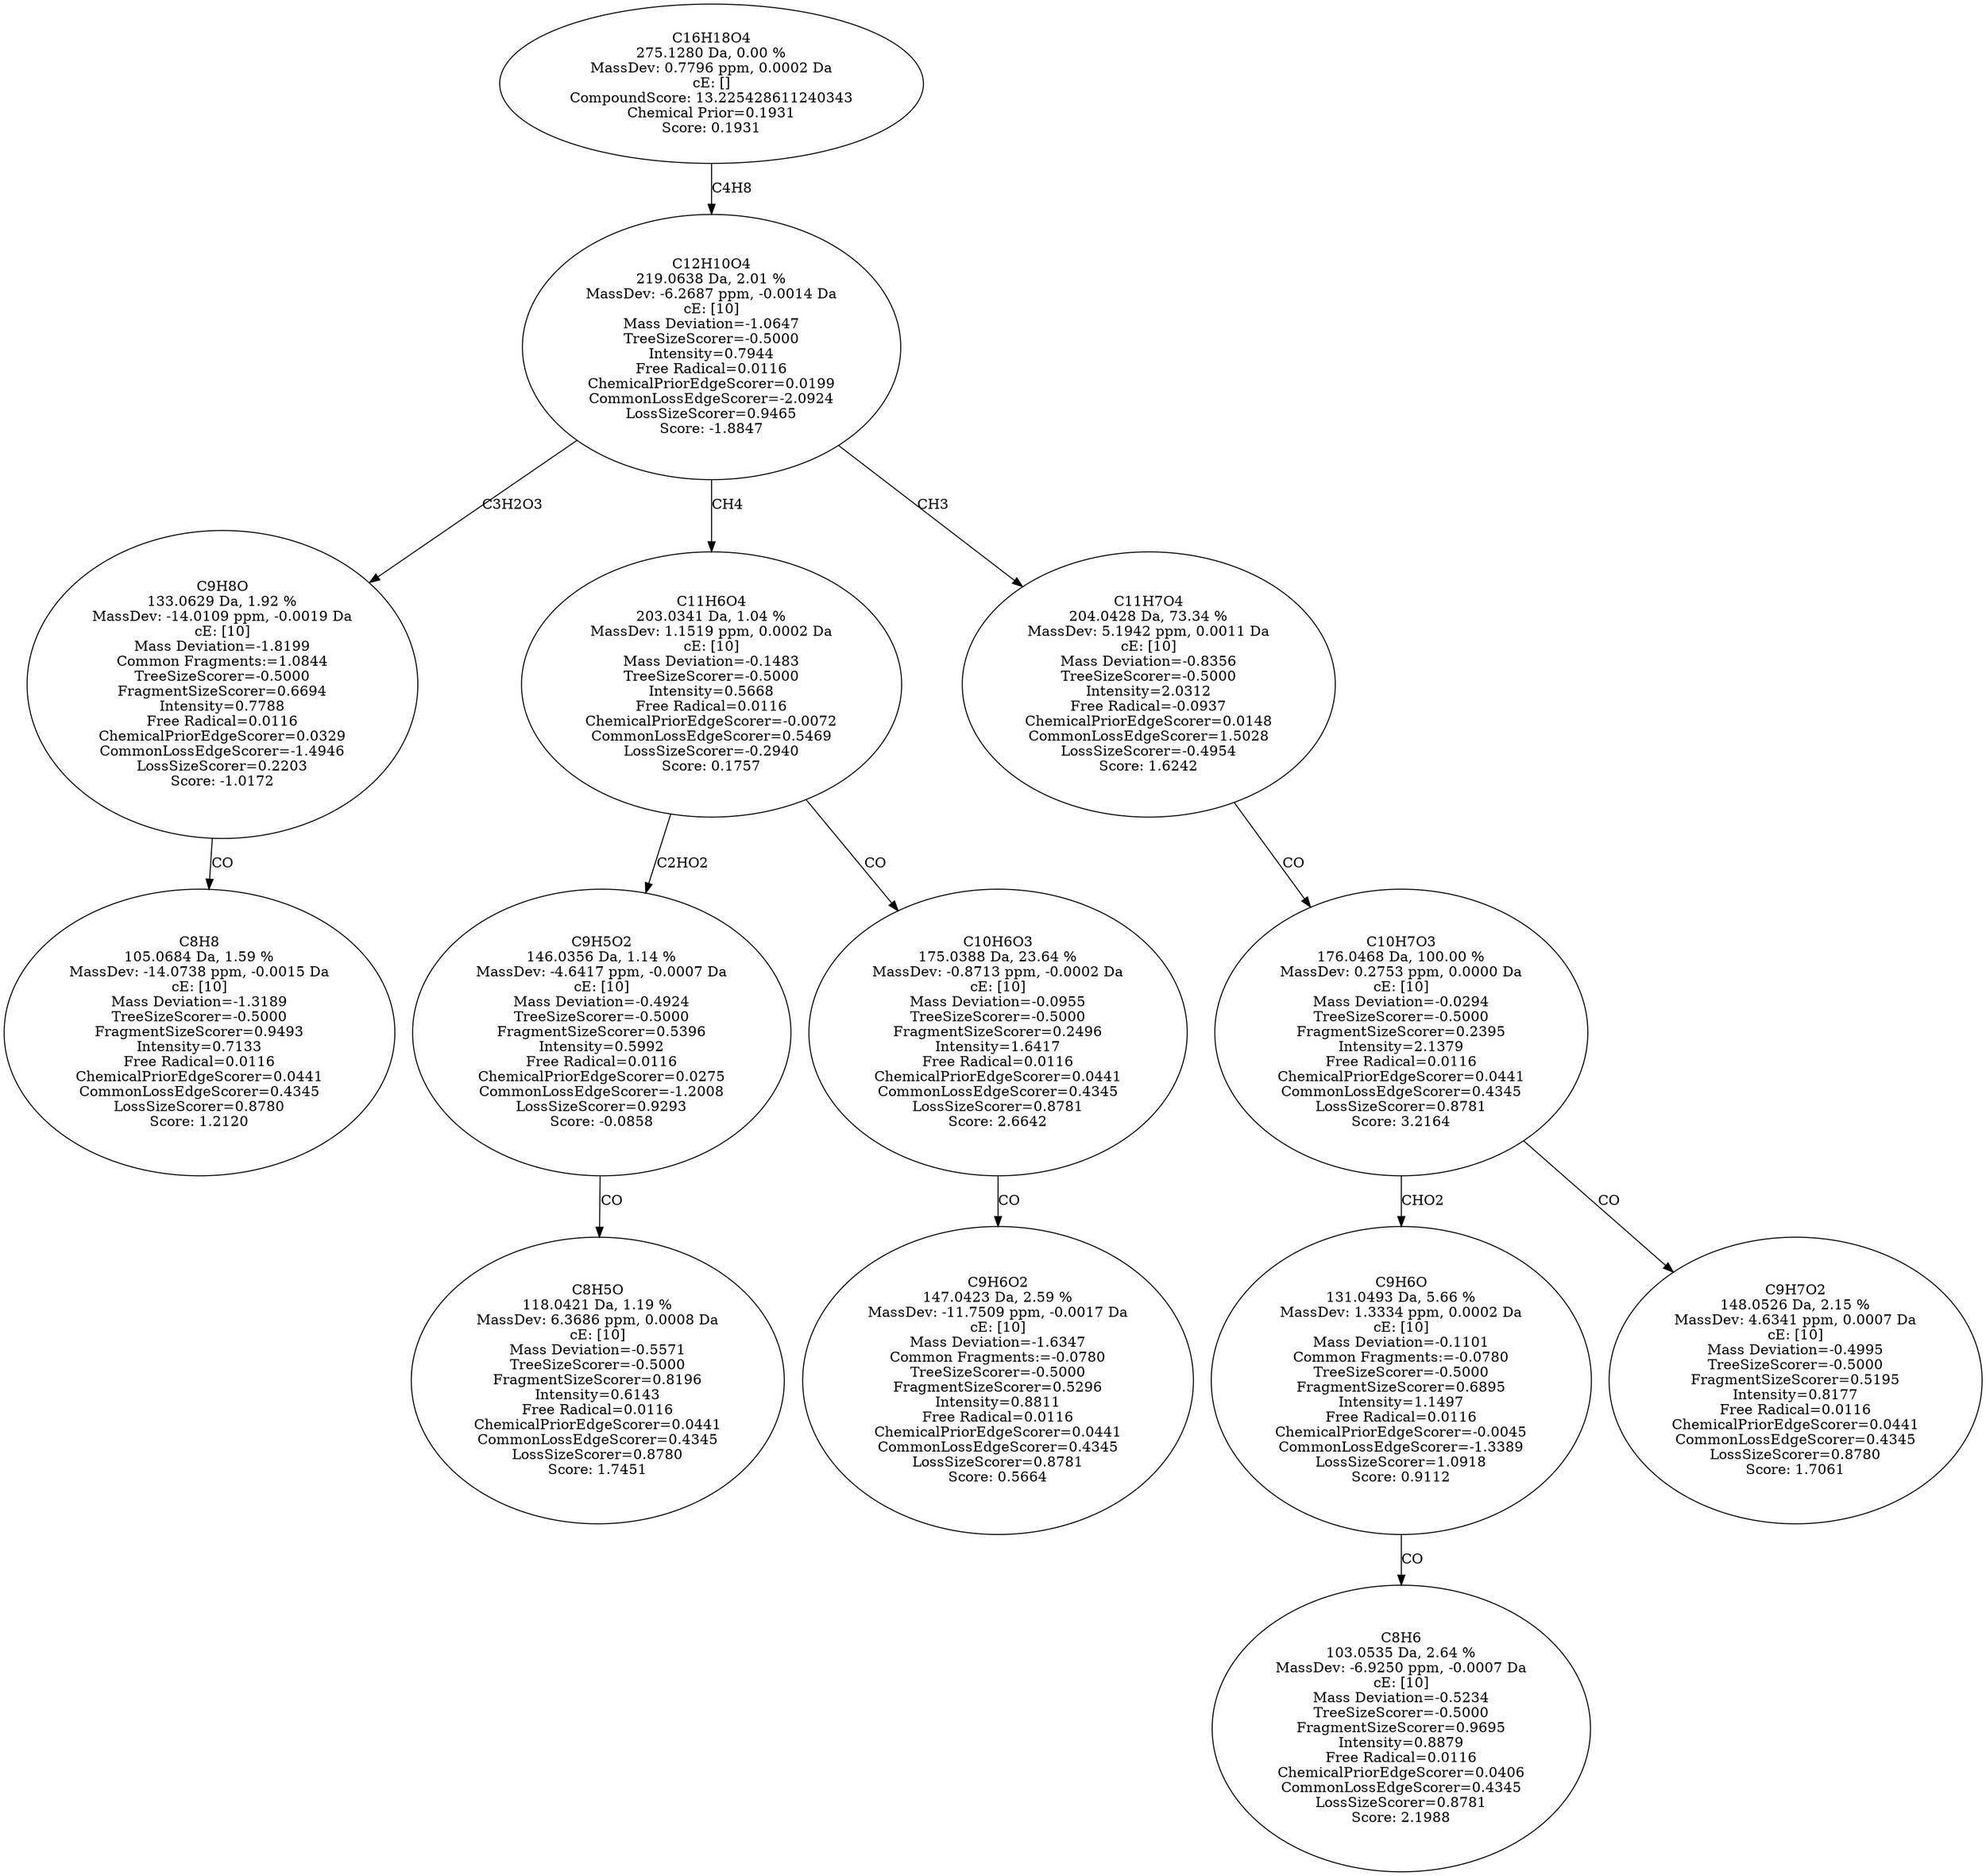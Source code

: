 strict digraph {
v1 [label="C8H8\n105.0684 Da, 1.59 %\nMassDev: -14.0738 ppm, -0.0015 Da\ncE: [10]\nMass Deviation=-1.3189\nTreeSizeScorer=-0.5000\nFragmentSizeScorer=0.9493\nIntensity=0.7133\nFree Radical=0.0116\nChemicalPriorEdgeScorer=0.0441\nCommonLossEdgeScorer=0.4345\nLossSizeScorer=0.8780\nScore: 1.2120"];
v2 [label="C9H8O\n133.0629 Da, 1.92 %\nMassDev: -14.0109 ppm, -0.0019 Da\ncE: [10]\nMass Deviation=-1.8199\nCommon Fragments:=1.0844\nTreeSizeScorer=-0.5000\nFragmentSizeScorer=0.6694\nIntensity=0.7788\nFree Radical=0.0116\nChemicalPriorEdgeScorer=0.0329\nCommonLossEdgeScorer=-1.4946\nLossSizeScorer=0.2203\nScore: -1.0172"];
v3 [label="C8H5O\n118.0421 Da, 1.19 %\nMassDev: 6.3686 ppm, 0.0008 Da\ncE: [10]\nMass Deviation=-0.5571\nTreeSizeScorer=-0.5000\nFragmentSizeScorer=0.8196\nIntensity=0.6143\nFree Radical=0.0116\nChemicalPriorEdgeScorer=0.0441\nCommonLossEdgeScorer=0.4345\nLossSizeScorer=0.8780\nScore: 1.7451"];
v4 [label="C9H5O2\n146.0356 Da, 1.14 %\nMassDev: -4.6417 ppm, -0.0007 Da\ncE: [10]\nMass Deviation=-0.4924\nTreeSizeScorer=-0.5000\nFragmentSizeScorer=0.5396\nIntensity=0.5992\nFree Radical=0.0116\nChemicalPriorEdgeScorer=0.0275\nCommonLossEdgeScorer=-1.2008\nLossSizeScorer=0.9293\nScore: -0.0858"];
v5 [label="C9H6O2\n147.0423 Da, 2.59 %\nMassDev: -11.7509 ppm, -0.0017 Da\ncE: [10]\nMass Deviation=-1.6347\nCommon Fragments:=-0.0780\nTreeSizeScorer=-0.5000\nFragmentSizeScorer=0.5296\nIntensity=0.8811\nFree Radical=0.0116\nChemicalPriorEdgeScorer=0.0441\nCommonLossEdgeScorer=0.4345\nLossSizeScorer=0.8781\nScore: 0.5664"];
v6 [label="C10H6O3\n175.0388 Da, 23.64 %\nMassDev: -0.8713 ppm, -0.0002 Da\ncE: [10]\nMass Deviation=-0.0955\nTreeSizeScorer=-0.5000\nFragmentSizeScorer=0.2496\nIntensity=1.6417\nFree Radical=0.0116\nChemicalPriorEdgeScorer=0.0441\nCommonLossEdgeScorer=0.4345\nLossSizeScorer=0.8781\nScore: 2.6642"];
v7 [label="C11H6O4\n203.0341 Da, 1.04 %\nMassDev: 1.1519 ppm, 0.0002 Da\ncE: [10]\nMass Deviation=-0.1483\nTreeSizeScorer=-0.5000\nIntensity=0.5668\nFree Radical=0.0116\nChemicalPriorEdgeScorer=-0.0072\nCommonLossEdgeScorer=0.5469\nLossSizeScorer=-0.2940\nScore: 0.1757"];
v8 [label="C8H6\n103.0535 Da, 2.64 %\nMassDev: -6.9250 ppm, -0.0007 Da\ncE: [10]\nMass Deviation=-0.5234\nTreeSizeScorer=-0.5000\nFragmentSizeScorer=0.9695\nIntensity=0.8879\nFree Radical=0.0116\nChemicalPriorEdgeScorer=0.0406\nCommonLossEdgeScorer=0.4345\nLossSizeScorer=0.8781\nScore: 2.1988"];
v9 [label="C9H6O\n131.0493 Da, 5.66 %\nMassDev: 1.3334 ppm, 0.0002 Da\ncE: [10]\nMass Deviation=-0.1101\nCommon Fragments:=-0.0780\nTreeSizeScorer=-0.5000\nFragmentSizeScorer=0.6895\nIntensity=1.1497\nFree Radical=0.0116\nChemicalPriorEdgeScorer=-0.0045\nCommonLossEdgeScorer=-1.3389\nLossSizeScorer=1.0918\nScore: 0.9112"];
v10 [label="C9H7O2\n148.0526 Da, 2.15 %\nMassDev: 4.6341 ppm, 0.0007 Da\ncE: [10]\nMass Deviation=-0.4995\nTreeSizeScorer=-0.5000\nFragmentSizeScorer=0.5195\nIntensity=0.8177\nFree Radical=0.0116\nChemicalPriorEdgeScorer=0.0441\nCommonLossEdgeScorer=0.4345\nLossSizeScorer=0.8780\nScore: 1.7061"];
v11 [label="C10H7O3\n176.0468 Da, 100.00 %\nMassDev: 0.2753 ppm, 0.0000 Da\ncE: [10]\nMass Deviation=-0.0294\nTreeSizeScorer=-0.5000\nFragmentSizeScorer=0.2395\nIntensity=2.1379\nFree Radical=0.0116\nChemicalPriorEdgeScorer=0.0441\nCommonLossEdgeScorer=0.4345\nLossSizeScorer=0.8781\nScore: 3.2164"];
v12 [label="C11H7O4\n204.0428 Da, 73.34 %\nMassDev: 5.1942 ppm, 0.0011 Da\ncE: [10]\nMass Deviation=-0.8356\nTreeSizeScorer=-0.5000\nIntensity=2.0312\nFree Radical=-0.0937\nChemicalPriorEdgeScorer=0.0148\nCommonLossEdgeScorer=1.5028\nLossSizeScorer=-0.4954\nScore: 1.6242"];
v13 [label="C12H10O4\n219.0638 Da, 2.01 %\nMassDev: -6.2687 ppm, -0.0014 Da\ncE: [10]\nMass Deviation=-1.0647\nTreeSizeScorer=-0.5000\nIntensity=0.7944\nFree Radical=0.0116\nChemicalPriorEdgeScorer=0.0199\nCommonLossEdgeScorer=-2.0924\nLossSizeScorer=0.9465\nScore: -1.8847"];
v14 [label="C16H18O4\n275.1280 Da, 0.00 %\nMassDev: 0.7796 ppm, 0.0002 Da\ncE: []\nCompoundScore: 13.225428611240343\nChemical Prior=0.1931\nScore: 0.1931"];
v2 -> v1 [label="CO"];
v13 -> v2 [label="C3H2O3"];
v4 -> v3 [label="CO"];
v7 -> v4 [label="C2HO2"];
v6 -> v5 [label="CO"];
v7 -> v6 [label="CO"];
v13 -> v7 [label="CH4"];
v9 -> v8 [label="CO"];
v11 -> v9 [label="CHO2"];
v11 -> v10 [label="CO"];
v12 -> v11 [label="CO"];
v13 -> v12 [label="CH3"];
v14 -> v13 [label="C4H8"];
}